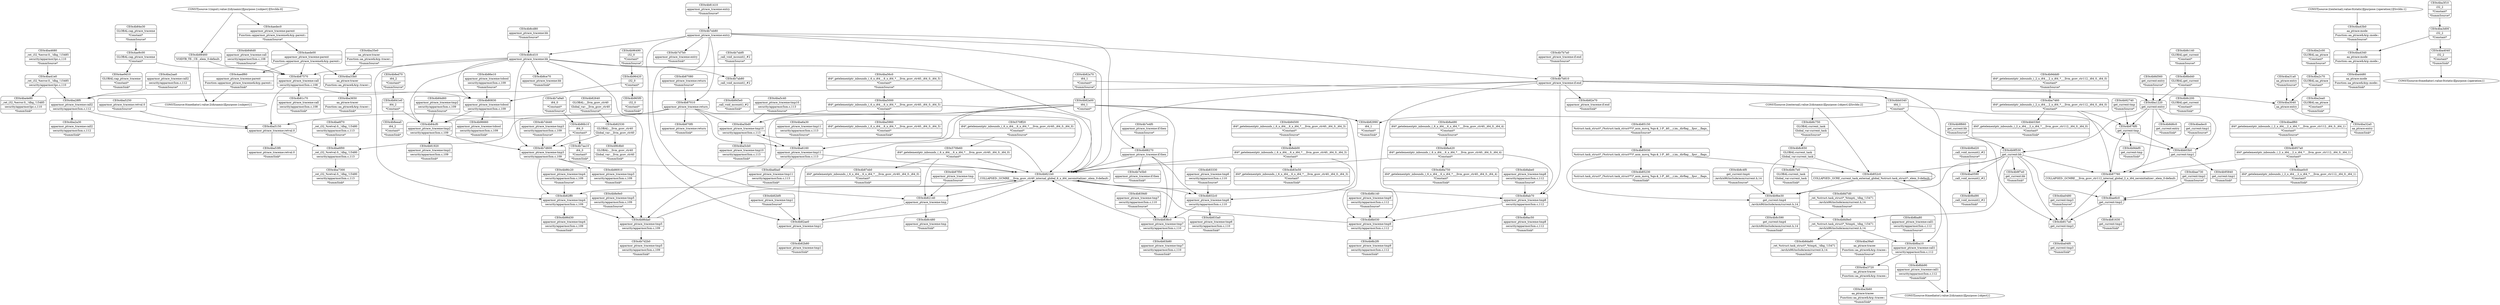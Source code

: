 digraph {
	CE0x4ba2aa0 [shape=record,shape=Mrecord,label="{CE0x4ba2aa0|apparmor_ptrace_traceme:call2|security/apparmor/lsm.c,112|*SummSource*}"]
	CE0x4ba04f0 [shape=record,shape=Mrecord,label="{CE0x4ba04f0|get_current:tmp3|*SummSink*}"]
	CE0x4b86da0 [shape=record,shape=Mrecord,label="{CE0x4b86da0|apparmor_ptrace_traceme:tmp5|security/apparmor/lsm.c,109}"]
	CE0x4b8ed70 [shape=record,shape=Mrecord,label="{CE0x4b8ed70|i64_2|*Constant*|*SummSource*}"]
	CE0x4aedf60 [shape=record,shape=Mrecord,label="{CE0x4aedf60|apparmor_ptrace_traceme:parent|Function::apparmor_ptrace_traceme&Arg::parent::|*SummSink*}"]
	CE0x4b965f0 [shape=record,shape=Mrecord,label="{CE0x4b965f0|i32_0|*Constant*|*SummSink*}"]
	CE0x4b84cf0 [shape=record,shape=Mrecord,label="{CE0x4b84cf0|apparmor_ptrace_traceme:tmp2|security/apparmor/lsm.c,109}"]
	CE0x4ae9d10 [shape=record,shape=Mrecord,label="{CE0x4ae9d10|GLOBAL:cap_ptrace_traceme|*Constant*|*SummSink*}"]
	CE0x4ba4680 [shape=record,shape=Mrecord,label="{CE0x4ba4680|_ret_i32_%error.0,_!dbg_!15485|security/apparmor/ipc.c,110|*SummSource*}"]
	CE0x570fe60 [shape=record,shape=Mrecord,label="{CE0x570fe60|i64*_getelementptr_inbounds_(_6_x_i64_,_6_x_i64_*___llvm_gcov_ctr40,_i64_0,_i64_0)|*Constant*}"]
	CE0x4b8c480 [shape=record,shape=Mrecord,label="{CE0x4b8c480|apparmor_ptrace_traceme:tmp|*SummSink*}"]
	CE0x4b9bd90 [shape=record,shape=Mrecord,label="{CE0x4b9bd90|_call_void_mcount()_#2|*SummSink*}"]
	CE0x49fc8b0 [shape=record,shape=Mrecord,label="{CE0x49fc8b0|GLOBAL:__llvm_gcov_ctr40|Global_var:__llvm_gcov_ctr40|*SummSink*}"]
	CE0x4b86d30 [shape=record,shape=Mrecord,label="{CE0x4b86d30|apparmor_ptrace_traceme:tmp4|security/apparmor/lsm.c,109|*SummSink*}"]
	CE0x4b8ba10 [shape=record,shape=Mrecord,label="{CE0x4b8ba10|apparmor_ptrace_traceme:call1|security/apparmor/lsm.c,112}"]
	CE0x4b7ab80 [shape=record,shape=Mrecord,label="{CE0x4b7ab80|_call_void_mcount()_#2}"]
	CE0x4b845e0 [shape=record,shape=Mrecord,label="{CE0x4b845e0|_call_void_mcount()_#2|*SummSink*}"]
	CE0x4b9be30 [shape=record,shape=Mrecord,label="{CE0x4b9be30|get_current:tmp4|./arch/x86/include/asm/current.h,14}"]
	CE0x4b8d6c0 [shape=record,shape=Mrecord,label="{CE0x4b8d6c0|get_current:entry|*SummSink*}"]
	CE0x4ba5bd0 [shape=record,shape=Mrecord,label="{CE0x4ba5bd0|apparmor_ptrace_traceme:tmp10|security/apparmor/lsm.c,113}"]
	CE0x4b8c650 [shape=record,shape=Mrecord,label="{CE0x4b8c650|GLOBAL:current_task|Global_var:current_task}"]
	CE0x4b7abf0 [shape=record,shape=Mrecord,label="{CE0x4b7abf0|_call_void_mcount()_#2|*SummSource*}"]
	CE0x4b87eb0 [shape=record,shape=Mrecord,label="{CE0x4b87eb0|i64*_getelementptr_inbounds_(_6_x_i64_,_6_x_i64_*___llvm_gcov_ctr40,_i64_0,_i64_0)|*Constant*|*SummSink*}"]
	CE0x4ba4340 [shape=record,shape=Mrecord,label="{CE0x4ba4340|aa_ptrace:mode|Function::aa_ptrace&Arg::mode::}"]
	CE0x4b7b810 [shape=record,shape=Mrecord,label="{CE0x4b7b810|apparmor_ptrace_traceme:if.end}"]
	CE0x4b86e10 [shape=record,shape=Mrecord,label="{CE0x4b86e10|apparmor_ptrace_traceme:tobool|security/apparmor/lsm.c,109|*SummSource*}"]
	CE0x4ba5000 [shape=record,shape=Mrecord,label="{CE0x4ba5000|i64*_getelementptr_inbounds_(_6_x_i64_,_6_x_i64_*___llvm_gcov_ctr40,_i64_0,_i64_5)|*Constant*}"]
	CE0x4ba43b0 [shape=record,shape=Mrecord,label="{CE0x4ba43b0|aa_ptrace:mode|Function::aa_ptrace&Arg::mode::|*SummSource*}"]
	CE0x4ba3040 [shape=record,shape=Mrecord,label="{CE0x4ba3040|aa_ptrace:entry}"]
	CE0x4b82ae0 [shape=record,shape=Mrecord,label="{CE0x4b82ae0|apparmor_ptrace_traceme:tmp1}"]
	CE0x4b9bd20 [shape=record,shape=Mrecord,label="{CE0x4b9bd20|_call_void_mcount()_#2|*SummSource*}"]
	"CONST[source:2(external),value:2(dynamic)][purpose:{object}][SrcIdx:2]"
	CE0x4ba2ea0 [shape=record,shape=Mrecord,label="{CE0x4ba2ea0|GLOBAL:aa_ptrace|*Constant*|*SummSink*}"]
	CE0x4b8b030 [shape=record,shape=Mrecord,label="{CE0x4b8b030|apparmor_ptrace_traceme:tmp9|security/apparmor/lsm.c,112}"]
	CE0x4b80830 [shape=record,shape=Mrecord,label="{CE0x4b80830|apparmor_ptrace_traceme:tobool|security/apparmor/lsm.c,109}"]
	CE0x4b9f660 [shape=record,shape=Mrecord,label="{CE0x4b9f660|get_current:bb|*SummSource*}"]
	CE0x4badf60 [shape=record,shape=Mrecord,label="{CE0x4badf60|i64*_getelementptr_inbounds_(_2_x_i64_,_2_x_i64_*___llvm_gcov_ctr112,_i64_0,_i64_1)|*Constant*|*SummSource*}"]
	CE0x4b8b140 [shape=record,shape=Mrecord,label="{CE0x4b8b140|apparmor_ptrace_traceme:tmp9|security/apparmor/lsm.c,112|*SummSource*}"]
	CE0x4b82140 [shape=record,shape=Mrecord,label="{CE0x4b82140|apparmor_ptrace_traceme:tmp}"]
	CE0x4b82bf0 [shape=record,shape=Mrecord,label="{CE0x4b82bf0|apparmor_ptrace_traceme:tmp1|*SummSource*}"]
	CE0x4ae9c00 [shape=record,shape=Mrecord,label="{CE0x4ae9c00|GLOBAL:cap_ptrace_traceme|*Constant*}"]
	CE0x4b876f0 [shape=record,shape=Mrecord,label="{CE0x4b876f0|get_current:tmp}"]
	CE0x4b8cd10 [shape=record,shape=Mrecord,label="{CE0x4b8cd10|apparmor_ptrace_traceme:bb}"]
	CE0x4ba2a30 [shape=record,shape=Mrecord,label="{CE0x4ba2a30|apparmor_ptrace_traceme:call2|security/apparmor/lsm.c,112|*SummSink*}"]
	CE0x4b8a750 [shape=record,shape=Mrecord,label="{CE0x4b8a750|i64*_getelementptr_inbounds_(_6_x_i64_,_6_x_i64_*___llvm_gcov_ctr40,_i64_0,_i64_4)|*Constant*|*SummSink*}"]
	CE0x4b81630 [shape=record,shape=Mrecord,label="{CE0x4b81630|get_current:tmp2|*SummSink*}"]
	"CONST[source:2(external),value:0(static)][purpose:{operation}][SrcIdx:1]"
	CE0x4b86b10 [shape=record,shape=Mrecord,label="{CE0x4b86b10|i64_0|*Constant*}"]
	CE0x4b8a420 [shape=record,shape=Mrecord,label="{CE0x4b8a420|i64*_getelementptr_inbounds_(_6_x_i64_,_6_x_i64_*___llvm_gcov_ctr40,_i64_0,_i64_4)|*Constant*}"]
	CE0x4b9f530 [shape=record,shape=Mrecord,label="{CE0x4b9f530|get_current:bb}"]
	CE0x4bae0c0 [shape=record,shape=Mrecord,label="{CE0x4bae0c0|i64*_getelementptr_inbounds_(_2_x_i64_,_2_x_i64_*___llvm_gcov_ctr112,_i64_0,_i64_1)|*Constant*|*SummSink*}"]
	CE0x4b8c140 [shape=record,shape=Mrecord,label="{CE0x4b8c140|GLOBAL:get_current|*Constant*|*SummSource*}"]
	CE0x4ba4480 [shape=record,shape=Mrecord,label="{CE0x4ba4480|aa_ptrace:mode|Function::aa_ptrace&Arg::mode::|*SummSink*}"]
	CE0x4bb03b0 [shape=record,shape=Mrecord,label="{CE0x4bb03b0|get_current:tmp1}"]
	CE0x4b87570 [shape=record,shape=Mrecord,label="{CE0x4b87570|apparmor_ptrace_traceme:call|security/apparmor/lsm.c,108}"]
	CE0x4ba56c0 [shape=record,shape=Mrecord,label="{CE0x4ba56c0|i64*_getelementptr_inbounds_(_6_x_i64_,_6_x_i64_*___llvm_gcov_ctr40,_i64_0,_i64_5)|*Constant*|*SummSource*}"]
	CE0x4b838c0 [shape=record,shape=Mrecord,label="{CE0x4b838c0|apparmor_ptrace_traceme:tmp7|security/apparmor/lsm.c,110}"]
	CE0x4b8d7d0 [shape=record,shape=Mrecord,label="{CE0x4b8d7d0|_ret_%struct.task_struct*_%tmp4,_!dbg_!15471|./arch/x86/include/asm/current.h,14|*SummSource*}"]
	CE0x4ba3f10 [shape=record,shape=Mrecord,label="{CE0x4ba3f10|i32_2|*Constant*|*SummSource*}"]
	CE0x4ba39a0 [shape=record,shape=Mrecord,label="{CE0x4ba39a0|aa_ptrace:tracee|Function::aa_ptrace&Arg::tracee::|*SummSource*}"]
	CE0x4bb0340 [shape=record,shape=Mrecord,label="{CE0x4bb0340|i64_1|*Constant*}"]
	CE0x4b8ab70 [shape=record,shape=Mrecord,label="{CE0x4b8ab70|apparmor_ptrace_traceme:tmp8|security/apparmor/lsm.c,112}"]
	CE0x4ba53f0 [shape=record,shape=Mrecord,label="{CE0x4ba53f0|apparmor_ptrace_traceme:retval.0|*SummSink*}"]
	CE0x4b8cd80 [shape=record,shape=Mrecord,label="{CE0x4b8cd80|apparmor_ptrace_traceme:bb|*SummSource*}"]
	CE0x4ba41e0 [shape=record,shape=Mrecord,label="{CE0x4ba41e0|_ret_i32_%error.0,_!dbg_!15485|security/apparmor/ipc.c,110}"]
	CE0x4b8c7e0 [shape=record,shape=Mrecord,label="{CE0x4b8c7e0|GLOBAL:current_task|Global_var:current_task|*SummSink*}"]
	CE0x4b8d560 [shape=record,shape=Mrecord,label="{CE0x4b8d560|get_current:entry|*SummSource*}"]
	CE0x4b92740 [shape=record,shape=Mrecord,label="{CE0x4b92740|get_current:tmp|*SummSource*}"]
	"CONST[source:0(mediator),value:2(dynamic)][purpose:{subject}]"
	CE0x4b87760 [shape=record,shape=Mrecord,label="{CE0x4b87760|COLLAPSED:_GCMRE___llvm_gcov_ctr112_internal_global_2_x_i64_zeroinitializer:_elem_0:default:}"]
	CE0x4b7d440 [shape=record,shape=Mrecord,label="{CE0x4b7d440|apparmor_ptrace_traceme:tmp3|security/apparmor/lsm.c,109|*SummSource*}"]
	CE0x4ba3650 [shape=record,shape=Mrecord,label="{CE0x4ba3650|aa_ptrace:tracer|Function::aa_ptrace&Arg::tracer::|*SummSink*}"]
	CE0x4b82530 [shape=record,shape=Mrecord,label="{CE0x4b82530|GLOBAL:__llvm_gcov_ctr40|Global_var:__llvm_gcov_ctr40}"]
	CE0x4b8c750 [shape=record,shape=Mrecord,label="{CE0x4b8c750|GLOBAL:current_task|Global_var:current_task|*SummSource*}"]
	CE0x4b821b0 [shape=record,shape=Mrecord,label="{CE0x4b821b0|COLLAPSED:_GCMRE___llvm_gcov_ctr40_internal_global_6_x_i64_zeroinitializer:_elem_0:default:}"]
	CE0x4b84500 [shape=record,shape=Mrecord,label="{CE0x4b84500|i64*_getelementptr_inbounds_(_6_x_i64_,_6_x_i64_*___llvm_gcov_ctr40,_i64_0,_i64_3)|*Constant*|*SummSource*}"]
	CE0x4b8a490 [shape=record,shape=Mrecord,label="{CE0x4b8a490|i64*_getelementptr_inbounds_(_6_x_i64_,_6_x_i64_*___llvm_gcov_ctr40,_i64_0,_i64_4)|*Constant*|*SummSource*}"]
	CE0x4b8abe0 [shape=record,shape=Mrecord,label="{CE0x4b8abe0|apparmor_ptrace_traceme:tmp8|security/apparmor/lsm.c,112|*SummSource*}"]
	CE0x4b8ba80 [shape=record,shape=Mrecord,label="{CE0x4b8ba80|apparmor_ptrace_traceme:call1|security/apparmor/lsm.c,112|*SummSource*}"]
	CE0x4b8e9e0 [shape=record,shape=Mrecord,label="{CE0x4b8e9e0|apparmor_ptrace_traceme:tmp5|security/apparmor/lsm.c,109|*SummSource*}"]
	CE0x4ba1220 [shape=record,shape=Mrecord,label="{CE0x4ba1220|get_current:entry}"]
	CE0x4ba3b60 [shape=record,shape=Mrecord,label="{CE0x4ba3b60|aa_ptrace:tracee|Function::aa_ptrace&Arg::tracee::|*SummSink*}"]
	CE0x4ba3d00 [shape=record,shape=Mrecord,label="{CE0x4ba3d00|i32_2|*Constant*}"]
	CE0x4b85030 [shape=record,shape=Mrecord,label="{CE0x4b85030|%struct.task_struct*_(%struct.task_struct**)*_asm_movq_%gs:$_1:P_,$0_,_r,im,_dirflag_,_fpsr_,_flags_}"]
	CE0x4b7a9a0 [shape=record,shape=Mrecord,label="{CE0x4b7a9a0|i64_0|*Constant*|*SummSource*}"]
	CE0x4b841e0 [shape=record,shape=Mrecord,label="{CE0x4b841e0|i64_2|*Constant*}"]
	CE0x4b8b2f0 [shape=record,shape=Mrecord,label="{CE0x4b8b2f0|apparmor_ptrace_traceme:tmp9|security/apparmor/lsm.c,112|*SummSink*}"]
	CE0x4ba5cb0 [shape=record,shape=Mrecord,label="{CE0x4ba5cb0|apparmor_ptrace_traceme:tmp10|security/apparmor/lsm.c,113|*SummSink*}"]
	CE0x4ba5250 [shape=record,shape=Mrecord,label="{CE0x4ba5250|apparmor_ptrace_traceme:retval.0|*SummSource*}"]
	CE0x4ba35e0 [shape=record,shape=Mrecord,label="{CE0x4ba35e0|aa_ptrace:tracer|Function::aa_ptrace&Arg::tracer::|*SummSource*}"]
	CE0x4b8c590 [shape=record,shape=Mrecord,label="{CE0x4b8c590|get_current:tmp4|./arch/x86/include/asm/current.h,14|*SummSink*}"]
	CE0x4b83330 [shape=record,shape=Mrecord,label="{CE0x4b83330|apparmor_ptrace_traceme:tmp6|security/apparmor/lsm.c,110|*SummSource*}"]
	CE0x4b9f7e0 [shape=record,shape=Mrecord,label="{CE0x4b9f7e0|get_current:bb|*SummSink*}"]
	"CONST[source:0(mediator),value:0(static)][purpose:{operation}]"
	CE0x4ba31a0 [shape=record,shape=Mrecord,label="{CE0x4ba31a0|aa_ptrace:entry|*SummSource*}"]
	CE0x4b9ddd0 [shape=record,shape=Mrecord,label="{CE0x4b9ddd0|i64*_getelementptr_inbounds_(_2_x_i64_,_2_x_i64_*___llvm_gcov_ctr112,_i64_0,_i64_0)|*Constant*|*SummSource*}"]
	CE0x4b9def0 [shape=record,shape=Mrecord,label="{CE0x4b9def0|get_current:tmp|*SummSink*}"]
	CE0x4b8eea0 [shape=record,shape=Mrecord,label="{CE0x4b8eea0|i64_2|*Constant*|*SummSink*}"]
	CE0x4ba5150 [shape=record,shape=Mrecord,label="{CE0x4ba5150|apparmor_ptrace_traceme:retval.0}"]
	CE0x4b87f50 [shape=record,shape=Mrecord,label="{CE0x4b87f50|apparmor_ptrace_traceme:tmp|*SummSource*}"]
	CE0x4b81920 [shape=record,shape=Mrecord,label="{CE0x4b81920|apparmor_ptrace_traceme:tmp2|security/apparmor/lsm.c,109|*SummSink*}"]
	CE0x4b83b80 [shape=record,shape=Mrecord,label="{CE0x4b83b80|apparmor_ptrace_traceme:tmp7|security/apparmor/lsm.c,110|*SummSink*}"]
	CE0x4aedec0 [shape=record,shape=Mrecord,label="{CE0x4aedec0|apparmor_ptrace_traceme:parent|Function::apparmor_ptrace_traceme&Arg::parent::|*SummSource*}"]
	CE0x4b7d2b0 [shape=record,shape=Mrecord,label="{CE0x4b7d2b0|apparmor_ptrace_traceme:tmp5|security/apparmor/lsm.c,109|*SummSink*}"]
	CE0x4b7aa10 [shape=record,shape=Mrecord,label="{CE0x4b7aa10|i64_0|*Constant*|*SummSink*}"]
	CE0x4b7eb80 [shape=record,shape=Mrecord,label="{CE0x4b7eb80|apparmor_ptrace_traceme:entry}"]
	CE0x4b82a70 [shape=record,shape=Mrecord,label="{CE0x4b82a70|i64_1|*Constant*|*SummSource*}"]
	CE0x4b846d0 [shape=record,shape=Mrecord,label="{CE0x4b846d0|apparmor_ptrace_traceme:call|security/apparmor/lsm.c,108|*SummSource*}"]
	CE0x4bae730 [shape=record,shape=Mrecord,label="{CE0x4bae730|get_current:tmp2|*SummSource*}"]
	CE0x4ba4e80 [shape=record,shape=Mrecord,label="{CE0x4ba4e80|_ret_i32_%error.0,_!dbg_!15485|security/apparmor/ipc.c,110|*SummSink*}"]
	CE0x4b82990 [shape=record,shape=Mrecord,label="{CE0x4b82990|i64_1|*Constant*|*SummSink*}"]
	CE0x4ba7300 [shape=record,shape=Mrecord,label="{CE0x4ba7300|_ret_i32_%retval.0,_!dbg_!15480|security/apparmor/lsm.c,113|*SummSink*}"]
	CE0x4b7b7a0 [shape=record,shape=Mrecord,label="{CE0x4b7b7a0|apparmor_ptrace_traceme:if.end|*SummSource*}"]
	CE0x4ba28f0 [shape=record,shape=Mrecord,label="{CE0x4ba28f0|apparmor_ptrace_traceme:call2|security/apparmor/lsm.c,112}"]
	CE0x4ba6160 [shape=record,shape=Mrecord,label="{CE0x4ba6160|apparmor_ptrace_traceme:tmp11|security/apparmor/lsm.c,113}"]
	CE0x4b852c0 [shape=record,shape=Mrecord,label="{CE0x4b852c0|COLLAPSED:_GCRE_current_task_external_global_%struct.task_struct*:_elem_0:default:}"]
	CE0x4b88270 [shape=record,shape=Mrecord,label="{CE0x4b88270|apparmor_ptrace_traceme:if.then}"]
	CE0x4b82e70 [shape=record,shape=Mrecord,label="{CE0x4b82e70|apparmor_ptrace_traceme:if.end|*SummSink*}"]
	CE0x4b832c0 [shape=record,shape=Mrecord,label="{CE0x4b832c0|apparmor_ptrace_traceme:tmp6|security/apparmor/lsm.c,110}"]
	CE0x4badec0 [shape=record,shape=Mrecord,label="{CE0x4badec0|get_current:tmp1|*SummSource*}"]
	CE0x4b7d7b0 [shape=record,shape=Mrecord,label="{CE0x4b7d7b0|apparmor_ptrace_traceme:entry|*SummSink*}"]
	CE0x4b8bb90 [shape=record,shape=Mrecord,label="{CE0x4b8bb90|apparmor_ptrace_traceme:call1|security/apparmor/lsm.c,112|*SummSink*}"]
	CE0x4ba6a30 [shape=record,shape=Mrecord,label="{CE0x4ba6a30|apparmor_ptrace_traceme:tmp11|security/apparmor/lsm.c,113|*SummSource*}"]
	CE0x4ba6ba0 [shape=record,shape=Mrecord,label="{CE0x4ba6ba0|apparmor_ptrace_traceme:tmp11|security/apparmor/lsm.c,113|*SummSink*}"]
	CE0x4b81410 [shape=record,shape=Mrecord,label="{CE0x4b81410|apparmor_ptrace_traceme:entry|*SummSource*}"]
	CE0x4b96490 [shape=record,shape=Mrecord,label="{CE0x4b96490|i32_0|*Constant*|*SummSource*}"]
	CE0x4ba2c00 [shape=record,shape=Mrecord,label="{CE0x4ba2c00|GLOBAL:aa_ptrace|*Constant*|*SummSource*}"]
	CE0x4ba3720 [shape=record,shape=Mrecord,label="{CE0x4ba3720|aa_ptrace:tracee|Function::aa_ptrace&Arg::tracee::}"]
	CE0x4b833a0 [shape=record,shape=Mrecord,label="{CE0x4b833a0|apparmor_ptrace_traceme:tmp6|security/apparmor/lsm.c,110|*SummSink*}"]
	CE0x4aede00 [shape=record,shape=Mrecord,label="{CE0x4aede00|apparmor_ptrace_traceme:parent|Function::apparmor_ptrace_traceme&Arg::parent::}"]
	CE0x4b96660 [shape=record,shape=Mrecord,label="{CE0x4b96660|apparmor_ptrace_traceme:tobool|security/apparmor/lsm.c,109|*SummSink*}"]
	CE0x4b839d0 [shape=record,shape=Mrecord,label="{CE0x4b839d0|apparmor_ptrace_traceme:tmp7|security/apparmor/lsm.c,110|*SummSource*}"]
	CE0x4ba2c70 [shape=record,shape=Mrecord,label="{CE0x4ba2c70|GLOBAL:aa_ptrace|*Constant*}"]
	CE0x4b8c200 [shape=record,shape=Mrecord,label="{CE0x4b8c200|GLOBAL:get_current|*Constant*|*SummSink*}"]
	CE0x4b8ac50 [shape=record,shape=Mrecord,label="{CE0x4b8ac50|apparmor_ptrace_traceme:tmp8|security/apparmor/lsm.c,112|*SummSink*}"]
	"CONST[source:1(input),value:2(dynamic)][purpose:{subject}][SrcIdx:0]"
	CE0x4b81c70 [shape=record,shape=Mrecord,label="{CE0x4b81c70|apparmor_ptrace_traceme:call|security/apparmor/lsm.c,108|*SummSink*}"]
	CE0x4b82640 [shape=record,shape=Mrecord,label="{CE0x4b82640|GLOBAL:__llvm_gcov_ctr40|Global_var:__llvm_gcov_ctr40|*SummSource*}"]
	CE0x4b8d9e0 [shape=record,shape=Mrecord,label="{CE0x4b8d9e0|_ret_%struct.task_struct*_%tmp4,_!dbg_!15471|./arch/x86/include/asm/current.h,14}"]
	CE0x4b87010 [shape=record,shape=Mrecord,label="{CE0x4b87010|apparmor_ptrace_traceme:return}"]
	CE0x4b870f0 [shape=record,shape=Mrecord,label="{CE0x4b870f0|apparmor_ptrace_traceme:return|*SummSink*}"]
	CE0x4ba32a0 [shape=record,shape=Mrecord,label="{CE0x4ba32a0|aa_ptrace:entry|*SummSink*}"]
	CE0x4b82b80 [shape=record,shape=Mrecord,label="{CE0x4b82b80|apparmor_ptrace_traceme:tmp1|*SummSink*}"]
	CE0x4ba0480 [shape=record,shape=Mrecord,label="{CE0x4ba0480|get_current:tmp3|*SummSource*}"]
	CE0x4b88460 [shape=record,shape=Mrecord,label="{CE0x4b88460|VOIDTB_TE:_CE:_elem_0:default:}"]
	CE0x4b957a0 [shape=record,shape=Mrecord,label="{CE0x4b957a0|i64*_getelementptr_inbounds_(_2_x_i64_,_2_x_i64_*___llvm_gcov_ctr112,_i64_0,_i64_1)|*Constant*}"]
	CE0x4b8da80 [shape=record,shape=Mrecord,label="{CE0x4b8da80|_ret_%struct.task_struct*_%tmp4,_!dbg_!15471|./arch/x86/include/asm/current.h,14|*SummSink*}"]
	CE0x4ba7460 [shape=record,shape=Mrecord,label="{CE0x4ba7460|i64*_getelementptr_inbounds_(_2_x_i64_,_2_x_i64_*___llvm_gcov_ctr112,_i64_0,_i64_0)|*Constant*}"]
	"CONST[source:0(mediator),value:2(dynamic)][purpose:{object}]"
	CE0x4b84e30 [shape=record,shape=Mrecord,label="{CE0x4b84e30|GLOBAL:cap_ptrace_traceme|*Constant*|*SummSource*}"]
	CE0x4ba4040 [shape=record,shape=Mrecord,label="{CE0x4ba4040|i32_2|*Constant*|*SummSink*}"]
	CE0x4b8c4f0 [shape=record,shape=Mrecord,label="{CE0x4b8c4f0|get_current:tmp4|./arch/x86/include/asm/current.h,14|*SummSource*}"]
	CE0x4b8bd40 [shape=record,shape=Mrecord,label="{CE0x4b8bd40|GLOBAL:get_current|*Constant*}"]
	CE0x4b82a00 [shape=record,shape=Mrecord,label="{CE0x4b82a00|i64_1|*Constant*}"]
	CE0x4b95840 [shape=record,shape=Mrecord,label="{CE0x4b95840|get_current:tmp1|*SummSink*}"]
	CE0x4b8eb00 [shape=record,shape=Mrecord,label="{CE0x4b8eb00|i64*_getelementptr_inbounds_(_6_x_i64_,_6_x_i64_*___llvm_gcov_ctr40,_i64_0,_i64_3)|*Constant*}"]
	CE0x4ba5960 [shape=record,shape=Mrecord,label="{CE0x4ba5960|i64*_getelementptr_inbounds_(_6_x_i64_,_6_x_i64_*___llvm_gcov_ctr40,_i64_0,_i64_5)|*Constant*|*SummSink*}"]
	CE0x4b84d60 [shape=record,shape=Mrecord,label="{CE0x4b84d60|apparmor_ptrace_traceme:tmp2|security/apparmor/lsm.c,109|*SummSource*}"]
	CE0x4b87080 [shape=record,shape=Mrecord,label="{CE0x4b87080|apparmor_ptrace_traceme:return|*SummSource*}"]
	CE0x4b817a0 [shape=record,shape=Mrecord,label="{CE0x4b817a0|get_current:tmp3}"]
	CE0x4b85230 [shape=record,shape=Mrecord,label="{CE0x4b85230|%struct.task_struct*_(%struct.task_struct**)*_asm_movq_%gs:$_1:P_,$0_,_r,im,_dirflag_,_fpsr_,_flags_|*SummSink*}"]
	CE0x4ba6f00 [shape=record,shape=Mrecord,label="{CE0x4ba6f00|_ret_i32_%retval.0,_!dbg_!15480|security/apparmor/lsm.c,113}"]
	CE0x4b8ce70 [shape=record,shape=Mrecord,label="{CE0x4b8ce70|apparmor_ptrace_traceme:bb|*SummSink*}"]
	CE0x4b83e50 [shape=record,shape=Mrecord,label="{CE0x4b83e50|i64*_getelementptr_inbounds_(_6_x_i64_,_6_x_i64_*___llvm_gcov_ctr40,_i64_0,_i64_3)|*Constant*|*SummSink*}"]
	CE0x4ba5c40 [shape=record,shape=Mrecord,label="{CE0x4ba5c40|apparmor_ptrace_traceme:tmp10|security/apparmor/lsm.c,113|*SummSource*}"]
	CE0x4b96420 [shape=record,shape=Mrecord,label="{CE0x4b96420|i32_0|*Constant*}"]
	CE0x4ba6f70 [shape=record,shape=Mrecord,label="{CE0x4ba6f70|_ret_i32_%retval.0,_!dbg_!15480|security/apparmor/lsm.c,113|*SummSource*}"]
	CE0x4b82ff0 [shape=record,shape=Mrecord,label="{CE0x4b82ff0|apparmor_ptrace_traceme:tmp4|security/apparmor/lsm.c,109}"]
	CE0x4bae6c0 [shape=record,shape=Mrecord,label="{CE0x4bae6c0|get_current:tmp2}"]
	CE0x4b7e4f0 [shape=record,shape=Mrecord,label="{CE0x4b7e4f0|apparmor_ptrace_traceme:if.then|*SummSource*}"]
	CE0x4ba0590 [shape=record,shape=Mrecord,label="{CE0x4ba0590|_call_void_mcount()_#2}"]
	CE0x4b85150 [shape=record,shape=Mrecord,label="{CE0x4b85150|%struct.task_struct*_(%struct.task_struct**)*_asm_movq_%gs:$_1:P_,$0_,_r,im,_dirflag_,_fpsr_,_flags_|*SummSource*}"]
	CE0x4b7e5b0 [shape=record,shape=Mrecord,label="{CE0x4b7e5b0|apparmor_ptrace_traceme:if.then|*SummSink*}"]
	CE0x570ff20 [shape=record,shape=Mrecord,label="{CE0x570ff20|i64*_getelementptr_inbounds_(_6_x_i64_,_6_x_i64_*___llvm_gcov_ctr40,_i64_0,_i64_0)|*Constant*|*SummSource*}"]
	CE0x4b7d600 [shape=record,shape=Mrecord,label="{CE0x4b7d600|apparmor_ptrace_traceme:tmp3|security/apparmor/lsm.c,109}"]
	CE0x4bb53b0 [shape=record,shape=Mrecord,label="{CE0x4bb53b0|i64*_getelementptr_inbounds_(_2_x_i64_,_2_x_i64_*___llvm_gcov_ctr112,_i64_0,_i64_0)|*Constant*|*SummSink*}"]
	CE0x4ba33b0 [shape=record,shape=Mrecord,label="{CE0x4ba33b0|aa_ptrace:tracer|Function::aa_ptrace&Arg::tracer::}"]
	CE0x4b86910 [shape=record,shape=Mrecord,label="{CE0x4b86910|apparmor_ptrace_traceme:tmp3|security/apparmor/lsm.c,109|*SummSink*}"]
	CE0x4b86c20 [shape=record,shape=Mrecord,label="{CE0x4b86c20|apparmor_ptrace_traceme:tmp4|security/apparmor/lsm.c,109|*SummSource*}"]
	CE0x4b821b0 -> CE0x4ba5bd0
	CE0x4b7ab80 -> CE0x4b845e0
	CE0x4b8c4f0 -> CE0x4b9be30
	CE0x4ba7460 -> CE0x4b87760
	CE0x4ba4040 -> "CONST[source:0(mediator),value:0(static)][purpose:{operation}]"
	CE0x4b84e30 -> CE0x4ae9c00
	CE0x4b7b810 -> CE0x4ba28f0
	CE0x4b87080 -> CE0x4b87010
	CE0x4ba5c40 -> CE0x4ba5bd0
	CE0x4b82a00 -> CE0x4b82990
	CE0x4b8ba10 -> CE0x4b8bb90
	CE0x4ba5bd0 -> CE0x4ba5cb0
	CE0x4b8cd10 -> CE0x4b7ab80
	CE0x4b82640 -> CE0x4b82530
	CE0x4b821b0 -> CE0x4b82140
	CE0x4b86da0 -> CE0x4b7d2b0
	CE0x4ba41e0 -> CE0x4ba28f0
	CE0x4b7d600 -> CE0x4b86910
	CE0x4b9ddd0 -> CE0x4ba7460
	CE0x4b7eb80 -> CE0x4b8cd10
	CE0x4b8b140 -> CE0x4b8b030
	CE0x4b8cd10 -> CE0x4b821b0
	CE0x4b8cd10 -> CE0x4b7d600
	CE0x4b80830 -> CE0x4b96660
	CE0x4aede00 -> CE0x4b87570
	CE0x4b87010 -> CE0x4ba5150
	CE0x4ba0480 -> CE0x4b817a0
	CE0x4b8ab70 -> CE0x4b8ac50
	CE0x4b8a420 -> CE0x4b8ab70
	CE0x4b7b810 -> CE0x4b82e70
	CE0x4b7eb80 -> CE0x4b82140
	CE0x4b8cd10 -> CE0x4b82ff0
	CE0x4b821b0 -> CE0x4b8ab70
	CE0x4b82ff0 -> CE0x4b86da0
	CE0x4b841e0 -> CE0x4b8eea0
	CE0x4b88270 -> CE0x4b7e5b0
	CE0x4b8d9e0 -> CE0x4b8da80
	CE0x4ba31a0 -> CE0x4ba3040
	CE0x4b82ae0 -> CE0x4b82b80
	CE0x4b82a00 -> CE0x4b82ae0
	CE0x4b84cf0 -> CE0x4b7d600
	CE0x4b82a00 -> CE0x4b86da0
	CE0x4b82a00 -> CE0x4b84cf0
	CE0x4ba3d00 -> CE0x4ba4340
	CE0x4b87010 -> CE0x4b821b0
	CE0x4b7b810 -> CE0x4ba1220
	CE0x4b82ae0 -> CE0x4b821b0
	CE0x4b85030 -> CE0x4b85230
	CE0x4b832c0 -> CE0x4b833a0
	CE0x4bb0340 -> CE0x4bb03b0
	CE0x4b7d440 -> CE0x4b7d600
	"CONST[source:1(input),value:2(dynamic)][purpose:{subject}][SrcIdx:0]" -> CE0x4b88460
	CE0x4b7eb80 -> CE0x4b87010
	CE0x570ff20 -> CE0x570fe60
	CE0x4ba28f0 -> CE0x4ba5150
	CE0x4b8cd10 -> CE0x4b86da0
	CE0x4bb0340 -> CE0x4b82990
	CE0x4badf60 -> CE0x4b957a0
	CE0x4b7eb80 -> CE0x4b7b810
	CE0x4ba6a30 -> CE0x4ba6160
	CE0x570fe60 -> CE0x4b821b0
	CE0x4ba1220 -> CE0x4b876f0
	CE0x4b80830 -> CE0x4b84cf0
	CE0x4b9f530 -> CE0x4b8d9e0
	CE0x4b8d9e0 -> CE0x4b8ba10
	CE0x4ae9c00 -> CE0x4ae9d10
	CE0x4b8a420 -> CE0x4b8a750
	CE0x4b8ab70 -> CE0x4b8b030
	CE0x4b88270 -> CE0x4b832c0
	CE0x4b9f530 -> CE0x4b9be30
	CE0x4ba3f10 -> CE0x4ba3d00
	CE0x4b852c0 -> CE0x4b852c0
	CE0x4b8cd80 -> CE0x4b8cd10
	CE0x4b7e4f0 -> CE0x4b88270
	CE0x4b7b7a0 -> CE0x4b7b810
	CE0x4b838c0 -> CE0x4b83b80
	CE0x4ba6160 -> CE0x4b821b0
	CE0x4b9f530 -> CE0x4b9f7e0
	CE0x4b82a00 -> CE0x4ba6160
	CE0x4b88270 -> CE0x4b821b0
	CE0x4b82140 -> CE0x4b82ae0
	CE0x4b8bd40 -> CE0x4ba1220
	CE0x4b85030 -> CE0x4b9be30
	CE0x4b8b030 -> CE0x4b8b2f0
	CE0x4b841e0 -> CE0x4b84cf0
	"CONST[source:1(input),value:2(dynamic)][purpose:{subject}][SrcIdx:0]" -> CE0x4aedec0
	CE0x4b86e10 -> CE0x4b80830
	CE0x4b821b0 -> CE0x4b82ff0
	CE0x4b84d60 -> CE0x4b84cf0
	CE0x4b838c0 -> CE0x4b821b0
	CE0x4aede00 -> CE0x4ba33b0
	CE0x4b8cd10 -> CE0x4b84cf0
	CE0x4b8eb00 -> CE0x4b83e50
	CE0x4b9f530 -> CE0x4b852c0
	CE0x4ba6f70 -> CE0x4ba6f00
	CE0x4b832c0 -> CE0x4b838c0
	CE0x4b87570 -> CE0x4b81c70
	CE0x4b8a490 -> CE0x4b8a420
	CE0x4b846d0 -> CE0x4b87570
	CE0x4ba2aa0 -> CE0x4ba28f0
	CE0x4ba5000 -> CE0x4ba5bd0
	CE0x4ba2c70 -> CE0x4ba3040
	CE0x4ba41e0 -> CE0x4ba4e80
	CE0x4bae6c0 -> CE0x4b817a0
	CE0x4b7b810 -> CE0x4ba3040
	CE0x4b8bd40 -> CE0x4b8c200
	CE0x4b8abe0 -> CE0x4b8ab70
	CE0x4b957a0 -> CE0x4bae0c0
	"CONST[source:2(external),value:2(dynamic)][purpose:{object}][SrcIdx:2]" -> CE0x4b8c750
	CE0x4ba1220 -> CE0x4b9f530
	CE0x4ba5bd0 -> CE0x4ba6160
	CE0x4b82a00 -> CE0x4b838c0
	CE0x4b87010 -> CE0x4ba6f00
	CE0x4b9f530 -> CE0x4b817a0
	CE0x4b8e9e0 -> CE0x4b86da0
	CE0x4b7b810 -> CE0x4b8ba10
	CE0x4b9be30 -> CE0x4b8d9e0
	CE0x4b88460 -> CE0x4b87570
	CE0x4bb03b0 -> CE0x4b87760
	CE0x4b92740 -> CE0x4b876f0
	CE0x4b82530 -> CE0x4b7d600
	CE0x4b85150 -> CE0x4b85030
	CE0x4b7eb80 -> CE0x4b821b0
	CE0x4b9f530 -> CE0x4b87760
	CE0x4b9f530 -> CE0x4ba0590
	CE0x4ba7460 -> CE0x4bb53b0
	CE0x4b7eb80 -> CE0x4b82ae0
	CE0x4ba2c70 -> CE0x4ba2ea0
	CE0x4badec0 -> CE0x4bb03b0
	CE0x4b8c140 -> CE0x4b8bd40
	CE0x4b9be30 -> CE0x4b8c590
	CE0x4ba1220 -> CE0x4bb03b0
	CE0x4b7d600 -> CE0x4b821b0
	CE0x4bb03b0 -> CE0x4b95840
	CE0x4b8cd10 -> CE0x4b80830
	CE0x4b87010 -> CE0x4b870f0
	CE0x4b8cd10 -> CE0x4b87570
	CE0x4ba3d00 -> CE0x4ba4040
	CE0x4b86c20 -> CE0x4b82ff0
	CE0x4ba7460 -> CE0x4b876f0
	CE0x4b9bd20 -> CE0x4ba0590
	CE0x4ba3720 -> CE0x4ba3b60
	CE0x4b96420 -> CE0x4b80830
	CE0x4ba0590 -> CE0x4b9bd90
	CE0x4ba5000 -> CE0x4b821b0
	CE0x4b8b030 -> CE0x4b821b0
	CE0x4ba2c00 -> CE0x4ba2c70
	CE0x4b8ba10 -> CE0x4ba3720
	CE0x4b876f0 -> CE0x4bb03b0
	CE0x4b7a9a0 -> CE0x4b86b10
	"CONST[source:2(external),value:2(dynamic)][purpose:{object}][SrcIdx:2]" -> CE0x4b852c0
	CE0x4b8eb00 -> CE0x4b821b0
	CE0x4b87570 -> CE0x4b80830
	CE0x4bae730 -> CE0x4bae6c0
	CE0x4ba35e0 -> CE0x4ba33b0
	CE0x4ae9c00 -> CE0x4b87570
	CE0x4aedf60 -> "CONST[source:0(mediator),value:2(dynamic)][purpose:{subject}]"
	CE0x4bae6c0 -> CE0x4b81630
	CE0x4b8bb90 -> "CONST[source:0(mediator),value:2(dynamic)][purpose:{object}]"
	CE0x4b88460 -> "CONST[source:0(mediator),value:2(dynamic)][purpose:{subject}]"
	CE0x4ba39a0 -> CE0x4ba3720
	CE0x4b852c0 -> CE0x4b9be30
	CE0x4b86b10 -> CE0x4b7aa10
	CE0x4bb0340 -> CE0x4b817a0
	CE0x4b839d0 -> CE0x4b838c0
	CE0x4ba6160 -> CE0x4ba6ba0
	CE0x4b852c0 -> "CONST[source:0(mediator),value:2(dynamic)][purpose:{object}]"
	CE0x4b8a420 -> CE0x4b821b0
	CE0x4b84500 -> CE0x4b8eb00
	CE0x4ba33b0 -> CE0x4ba3650
	CE0x4b817a0 -> CE0x4b87760
	CE0x4b8c750 -> CE0x4b8c650
	CE0x4b82a70 -> CE0x4b82a00
	CE0x4ba6f00 -> CE0x4ba7300
	CE0x4b87010 -> CE0x4ba6160
	CE0x4b8d560 -> CE0x4ba1220
	CE0x4b84cf0 -> CE0x4b81920
	CE0x4b87760 -> CE0x4b876f0
	CE0x4b7b810 -> CE0x4b8ab70
	CE0x4b87570 -> CE0x4ba5150
	CE0x4b82a00 -> CE0x4b8b030
	CE0x4ba56c0 -> CE0x4ba5000
	CE0x4b7b810 -> CE0x4b8b030
	CE0x4b8ba80 -> CE0x4b8ba10
	CE0x4b7eb80 -> CE0x4b7d7b0
	CE0x4ba4680 -> CE0x4ba41e0
	CE0x4b82a70 -> CE0x4bb0340
	CE0x4ba28f0 -> CE0x4ba2a30
	CE0x4b9f660 -> CE0x4b9f530
	CE0x4ba5250 -> CE0x4ba5150
	CE0x4ba3040 -> CE0x4ba32a0
	CE0x4b817a0 -> CE0x4ba04f0
	CE0x4b96490 -> CE0x4b96420
	CE0x4b876f0 -> CE0x4b9def0
	CE0x4b7eb80 -> CE0x4b88270
	CE0x4ba5000 -> CE0x4ba5960
	CE0x4b96420 -> CE0x4b965f0
	CE0x4b8eb00 -> CE0x4b832c0
	CE0x4aedec0 -> CE0x4aede00
	CE0x4b957a0 -> CE0x4b87760
	CE0x4aede00 -> CE0x4aedf60
	CE0x4b81410 -> CE0x4b7eb80
	CE0x4b86b10 -> CE0x4b7d600
	CE0x4ba5150 -> CE0x4ba6f00
	CE0x4b87f50 -> CE0x4b82140
	CE0x4b8d7d0 -> CE0x4b8d9e0
	CE0x4b8cd10 -> CE0x4b8ce70
	CE0x4b87010 -> CE0x4ba5bd0
	CE0x570fe60 -> CE0x4b87eb0
	CE0x4ba4340 -> CE0x4ba4480
	CE0x4ba1220 -> CE0x4b8d6c0
	CE0x4b88270 -> CE0x4b838c0
	"CONST[source:2(external),value:0(static)][purpose:{operation}][SrcIdx:1]" -> CE0x4ba43b0
	CE0x4ba5150 -> CE0x4ba53f0
	CE0x570fe60 -> CE0x4b82140
	CE0x4b7d600 -> CE0x4b82ff0
	CE0x4b8c650 -> CE0x4b8c7e0
	CE0x4b8c650 -> CE0x4b9be30
	CE0x4b87760 -> CE0x4bae6c0
	CE0x4b821b0 -> CE0x4b832c0
	CE0x4ba1220 -> CE0x4b87760
	CE0x4b8c650 -> CE0x4b852c0
	CE0x4b82ff0 -> CE0x4b86d30
	CE0x4ba43b0 -> CE0x4ba4340
	CE0x4b7abf0 -> CE0x4b7ab80
	CE0x4b8ed70 -> CE0x4b841e0
	CE0x4b82bf0 -> CE0x4b82ae0
	CE0x4b85030 -> CE0x4b852c0
	CE0x4b86da0 -> CE0x4b821b0
	CE0x4b9f530 -> CE0x4bae6c0
	CE0x4b7b810 -> CE0x4b821b0
	CE0x4b83330 -> CE0x4b832c0
	CE0x4b957a0 -> CE0x4bae6c0
	CE0x4b82530 -> CE0x49fc8b0
	CE0x4b82140 -> CE0x4b8c480
}